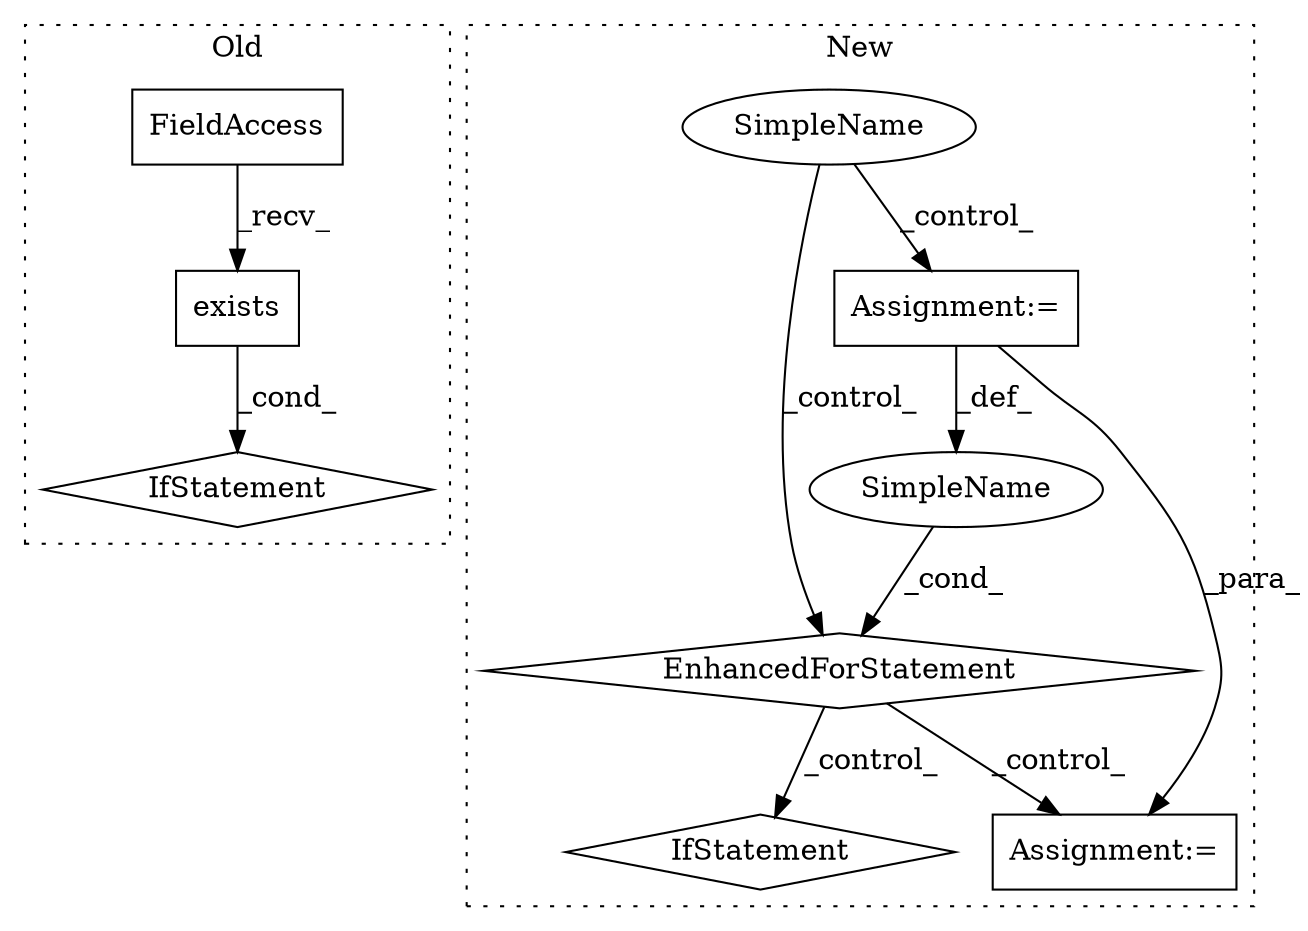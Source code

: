 digraph G {
subgraph cluster0 {
1 [label="exists" a="32" s="8591,8617" l="7,1" shape="box"];
3 [label="IfStatement" a="25" s="8579,8618" l="4,2" shape="diamond"];
4 [label="FieldAccess" a="22" s="8583" l="7" shape="box"];
label = "Old";
style="dotted";
}
subgraph cluster1 {
2 [label="EnhancedForStatement" a="70" s="9742,9900" l="81,2" shape="diamond"];
5 [label="Assignment:=" a="7" s="9742,9900" l="81,2" shape="box"];
6 [label="Assignment:=" a="7" s="10220" l="25" shape="box"];
7 [label="SimpleName" a="42" s="9827" l="17" shape="ellipse"];
8 [label="IfStatement" a="25" s="10220" l="25" shape="diamond"];
9 [label="SimpleName" a="42" s="" l="" shape="ellipse"];
label = "New";
style="dotted";
}
1 -> 3 [label="_cond_"];
2 -> 8 [label="_control_"];
2 -> 6 [label="_control_"];
4 -> 1 [label="_recv_"];
5 -> 6 [label="_para_"];
5 -> 7 [label="_def_"];
7 -> 2 [label="_cond_"];
9 -> 5 [label="_control_"];
9 -> 2 [label="_control_"];
}